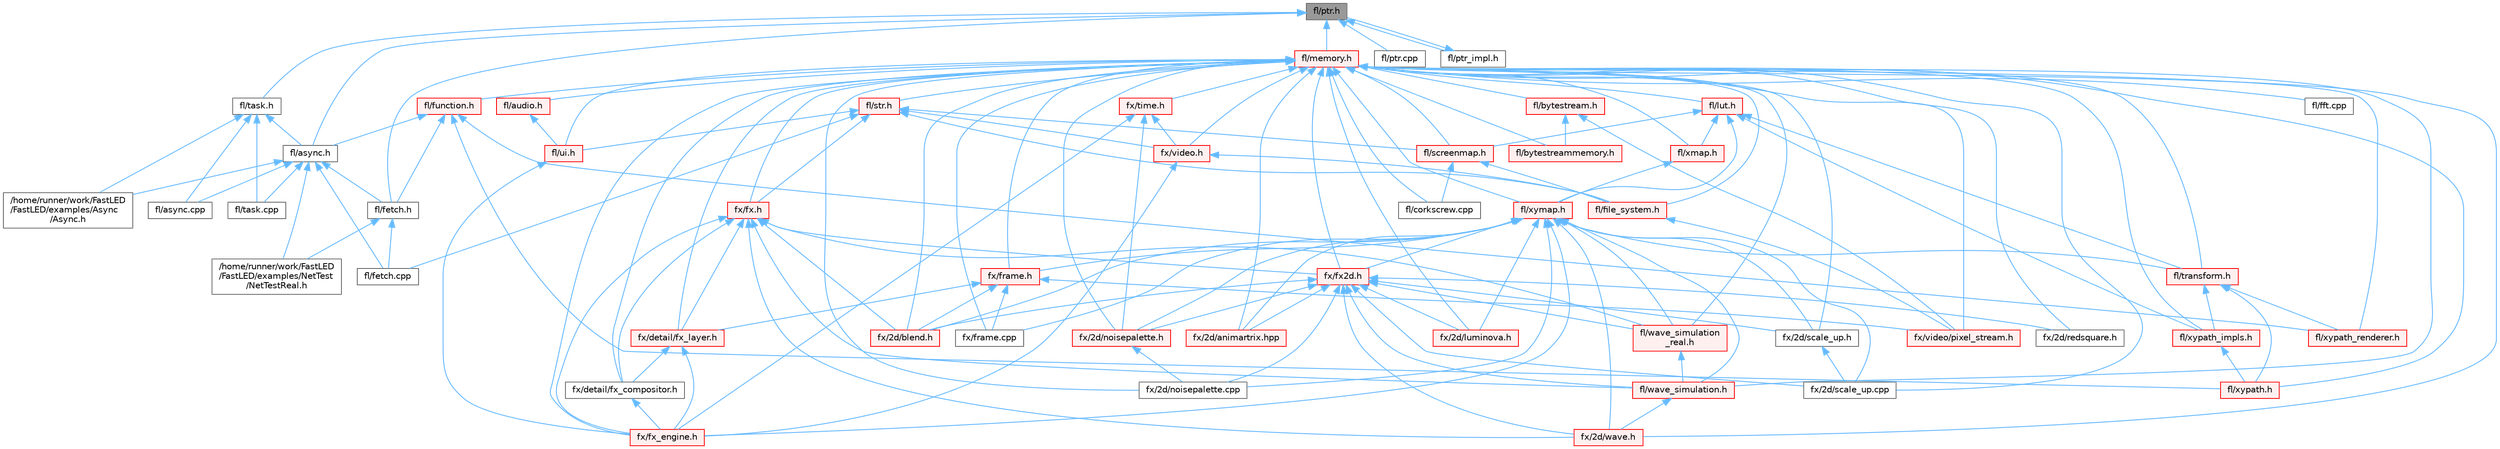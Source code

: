 digraph "fl/ptr.h"
{
 // INTERACTIVE_SVG=YES
 // LATEX_PDF_SIZE
  bgcolor="transparent";
  edge [fontname=Helvetica,fontsize=10,labelfontname=Helvetica,labelfontsize=10];
  node [fontname=Helvetica,fontsize=10,shape=box,height=0.2,width=0.4];
  Node1 [id="Node000001",label="fl/ptr.h",height=0.2,width=0.4,color="gray40", fillcolor="grey60", style="filled", fontcolor="black",tooltip=" "];
  Node1 -> Node2 [id="edge1_Node000001_Node000002",dir="back",color="steelblue1",style="solid",tooltip=" "];
  Node2 [id="Node000002",label="fl/async.h",height=0.2,width=0.4,color="grey40", fillcolor="white", style="filled",URL="$df/d4c/src_2fl_2async_8h.html",tooltip="Generic asynchronous task management for FastLED."];
  Node2 -> Node3 [id="edge2_Node000002_Node000003",dir="back",color="steelblue1",style="solid",tooltip=" "];
  Node3 [id="Node000003",label="/home/runner/work/FastLED\l/FastLED/examples/Async\l/Async.h",height=0.2,width=0.4,color="grey40", fillcolor="white", style="filled",URL="$d5/d1b/examples_2_async_2async_8h.html",tooltip=" "];
  Node2 -> Node4 [id="edge3_Node000002_Node000004",dir="back",color="steelblue1",style="solid",tooltip=" "];
  Node4 [id="Node000004",label="/home/runner/work/FastLED\l/FastLED/examples/NetTest\l/NetTestReal.h",height=0.2,width=0.4,color="grey40", fillcolor="white", style="filled",URL="$d5/dec/_net_test_real_8h.html",tooltip=" "];
  Node2 -> Node5 [id="edge4_Node000002_Node000005",dir="back",color="steelblue1",style="solid",tooltip=" "];
  Node5 [id="Node000005",label="fl/async.cpp",height=0.2,width=0.4,color="grey40", fillcolor="white", style="filled",URL="$d0/d95/async_8cpp.html",tooltip=" "];
  Node2 -> Node6 [id="edge5_Node000002_Node000006",dir="back",color="steelblue1",style="solid",tooltip=" "];
  Node6 [id="Node000006",label="fl/fetch.cpp",height=0.2,width=0.4,color="grey40", fillcolor="white", style="filled",URL="$d9/ddd/fetch_8cpp.html",tooltip=" "];
  Node2 -> Node7 [id="edge6_Node000002_Node000007",dir="back",color="steelblue1",style="solid",tooltip=" "];
  Node7 [id="Node000007",label="fl/fetch.h",height=0.2,width=0.4,color="grey40", fillcolor="white", style="filled",URL="$d6/d6a/fetch_8h.html",tooltip="Unified HTTP fetch API for FastLED (cross-platform)"];
  Node7 -> Node4 [id="edge7_Node000007_Node000004",dir="back",color="steelblue1",style="solid",tooltip=" "];
  Node7 -> Node6 [id="edge8_Node000007_Node000006",dir="back",color="steelblue1",style="solid",tooltip=" "];
  Node2 -> Node8 [id="edge9_Node000002_Node000008",dir="back",color="steelblue1",style="solid",tooltip=" "];
  Node8 [id="Node000008",label="fl/task.cpp",height=0.2,width=0.4,color="grey40", fillcolor="white", style="filled",URL="$d9/d9c/task_8cpp.html",tooltip=" "];
  Node1 -> Node7 [id="edge10_Node000001_Node000007",dir="back",color="steelblue1",style="solid",tooltip=" "];
  Node1 -> Node9 [id="edge11_Node000001_Node000009",dir="back",color="steelblue1",style="solid",tooltip=" "];
  Node9 [id="Node000009",label="fl/memory.h",height=0.2,width=0.4,color="red", fillcolor="#FFF0F0", style="filled",URL="$dc/d18/memory_8h.html",tooltip=" "];
  Node9 -> Node10 [id="edge12_Node000009_Node000010",dir="back",color="steelblue1",style="solid",tooltip=" "];
  Node10 [id="Node000010",label="fl/audio.h",height=0.2,width=0.4,color="red", fillcolor="#FFF0F0", style="filled",URL="$da/d09/audio_8h.html",tooltip=" "];
  Node10 -> Node18 [id="edge13_Node000010_Node000018",dir="back",color="steelblue1",style="solid",tooltip=" "];
  Node18 [id="Node000018",label="fl/ui.h",height=0.2,width=0.4,color="red", fillcolor="#FFF0F0", style="filled",URL="$d9/d3b/ui_8h.html",tooltip=" "];
  Node18 -> Node35 [id="edge14_Node000018_Node000035",dir="back",color="steelblue1",style="solid",tooltip=" "];
  Node35 [id="Node000035",label="fx/fx_engine.h",height=0.2,width=0.4,color="red", fillcolor="#FFF0F0", style="filled",URL="$d9/d3c/fx__engine_8h.html",tooltip=" "];
  Node9 -> Node44 [id="edge15_Node000009_Node000044",dir="back",color="steelblue1",style="solid",tooltip=" "];
  Node44 [id="Node000044",label="fl/bytestream.h",height=0.2,width=0.4,color="red", fillcolor="#FFF0F0", style="filled",URL="$dd/d2b/bytestream_8h.html",tooltip=" "];
  Node44 -> Node45 [id="edge16_Node000044_Node000045",dir="back",color="steelblue1",style="solid",tooltip=" "];
  Node45 [id="Node000045",label="fl/bytestreammemory.h",height=0.2,width=0.4,color="red", fillcolor="#FFF0F0", style="filled",URL="$d1/d24/bytestreammemory_8h.html",tooltip=" "];
  Node44 -> Node48 [id="edge17_Node000044_Node000048",dir="back",color="steelblue1",style="solid",tooltip=" "];
  Node48 [id="Node000048",label="fx/video/pixel_stream.h",height=0.2,width=0.4,color="red", fillcolor="#FFF0F0", style="filled",URL="$d3/dfa/pixel__stream_8h.html",tooltip=" "];
  Node9 -> Node45 [id="edge18_Node000009_Node000045",dir="back",color="steelblue1",style="solid",tooltip=" "];
  Node9 -> Node54 [id="edge19_Node000009_Node000054",dir="back",color="steelblue1",style="solid",tooltip=" "];
  Node54 [id="Node000054",label="fl/corkscrew.cpp",height=0.2,width=0.4,color="grey40", fillcolor="white", style="filled",URL="$d3/d9b/corkscrew_8cpp.html",tooltip=" "];
  Node9 -> Node55 [id="edge20_Node000009_Node000055",dir="back",color="steelblue1",style="solid",tooltip=" "];
  Node55 [id="Node000055",label="fl/fft.cpp",height=0.2,width=0.4,color="grey40", fillcolor="white", style="filled",URL="$db/d03/fft_8cpp.html",tooltip=" "];
  Node9 -> Node56 [id="edge21_Node000009_Node000056",dir="back",color="steelblue1",style="solid",tooltip=" "];
  Node56 [id="Node000056",label="fl/file_system.h",height=0.2,width=0.4,color="red", fillcolor="#FFF0F0", style="filled",URL="$d6/d8d/file__system_8h.html",tooltip=" "];
  Node56 -> Node48 [id="edge22_Node000056_Node000048",dir="back",color="steelblue1",style="solid",tooltip=" "];
  Node9 -> Node58 [id="edge23_Node000009_Node000058",dir="back",color="steelblue1",style="solid",tooltip=" "];
  Node58 [id="Node000058",label="fl/function.h",height=0.2,width=0.4,color="red", fillcolor="#FFF0F0", style="filled",URL="$dd/d67/function_8h.html",tooltip=" "];
  Node58 -> Node2 [id="edge24_Node000058_Node000002",dir="back",color="steelblue1",style="solid",tooltip=" "];
  Node58 -> Node7 [id="edge25_Node000058_Node000007",dir="back",color="steelblue1",style="solid",tooltip=" "];
  Node58 -> Node212 [id="edge26_Node000058_Node000212",dir="back",color="steelblue1",style="solid",tooltip=" "];
  Node212 [id="Node000212",label="fl/xypath.h",height=0.2,width=0.4,color="red", fillcolor="#FFF0F0", style="filled",URL="$d5/df2/xypath_8h.html",tooltip=" "];
  Node58 -> Node219 [id="edge27_Node000058_Node000219",dir="back",color="steelblue1",style="solid",tooltip=" "];
  Node219 [id="Node000219",label="fl/xypath_renderer.h",height=0.2,width=0.4,color="red", fillcolor="#FFF0F0", style="filled",URL="$d2/d88/xypath__renderer_8h.html",tooltip=" "];
  Node9 -> Node220 [id="edge28_Node000009_Node000220",dir="back",color="steelblue1",style="solid",tooltip=" "];
  Node220 [id="Node000220",label="fl/lut.h",height=0.2,width=0.4,color="red", fillcolor="#FFF0F0", style="filled",URL="$db/d54/lut_8h.html",tooltip=" "];
  Node220 -> Node77 [id="edge29_Node000220_Node000077",dir="back",color="steelblue1",style="solid",tooltip=" "];
  Node77 [id="Node000077",label="fl/screenmap.h",height=0.2,width=0.4,color="red", fillcolor="#FFF0F0", style="filled",URL="$d7/d97/screenmap_8h.html",tooltip=" "];
  Node77 -> Node54 [id="edge30_Node000077_Node000054",dir="back",color="steelblue1",style="solid",tooltip=" "];
  Node77 -> Node56 [id="edge31_Node000077_Node000056",dir="back",color="steelblue1",style="solid",tooltip=" "];
  Node220 -> Node222 [id="edge32_Node000220_Node000222",dir="back",color="steelblue1",style="solid",tooltip=" "];
  Node222 [id="Node000222",label="fl/transform.h",height=0.2,width=0.4,color="red", fillcolor="#FFF0F0", style="filled",URL="$d2/d80/transform_8h.html",tooltip=" "];
  Node222 -> Node212 [id="edge33_Node000222_Node000212",dir="back",color="steelblue1",style="solid",tooltip=" "];
  Node222 -> Node223 [id="edge34_Node000222_Node000223",dir="back",color="steelblue1",style="solid",tooltip=" "];
  Node223 [id="Node000223",label="fl/xypath_impls.h",height=0.2,width=0.4,color="red", fillcolor="#FFF0F0", style="filled",URL="$d8/d5f/xypath__impls_8h.html",tooltip=" "];
  Node223 -> Node212 [id="edge35_Node000223_Node000212",dir="back",color="steelblue1",style="solid",tooltip=" "];
  Node222 -> Node219 [id="edge36_Node000222_Node000219",dir="back",color="steelblue1",style="solid",tooltip=" "];
  Node220 -> Node224 [id="edge37_Node000220_Node000224",dir="back",color="steelblue1",style="solid",tooltip=" "];
  Node224 [id="Node000224",label="fl/xmap.h",height=0.2,width=0.4,color="red", fillcolor="#FFF0F0", style="filled",URL="$dd/dcc/xmap_8h.html",tooltip=" "];
  Node224 -> Node226 [id="edge38_Node000224_Node000226",dir="back",color="steelblue1",style="solid",tooltip=" "];
  Node226 [id="Node000226",label="fl/xymap.h",height=0.2,width=0.4,color="red", fillcolor="#FFF0F0", style="filled",URL="$da/d61/xymap_8h.html",tooltip=" "];
  Node226 -> Node222 [id="edge39_Node000226_Node000222",dir="back",color="steelblue1",style="solid",tooltip=" "];
  Node226 -> Node244 [id="edge40_Node000226_Node000244",dir="back",color="steelblue1",style="solid",tooltip=" "];
  Node244 [id="Node000244",label="fl/wave_simulation.h",height=0.2,width=0.4,color="red", fillcolor="#FFF0F0", style="filled",URL="$dc/d36/wave__simulation_8h.html",tooltip=" "];
  Node244 -> Node66 [id="edge41_Node000244_Node000066",dir="back",color="steelblue1",style="solid",tooltip=" "];
  Node66 [id="Node000066",label="fx/2d/wave.h",height=0.2,width=0.4,color="red", fillcolor="#FFF0F0", style="filled",URL="$de/de9/src_2fx_22d_2wave_8h.html",tooltip=" "];
  Node226 -> Node246 [id="edge42_Node000226_Node000246",dir="back",color="steelblue1",style="solid",tooltip=" "];
  Node246 [id="Node000246",label="fl/wave_simulation\l_real.h",height=0.2,width=0.4,color="red", fillcolor="#FFF0F0", style="filled",URL="$dd/d8e/wave__simulation__real_8h.html",tooltip=" "];
  Node246 -> Node244 [id="edge43_Node000246_Node000244",dir="back",color="steelblue1",style="solid",tooltip=" "];
  Node226 -> Node200 [id="edge44_Node000226_Node000200",dir="back",color="steelblue1",style="solid",tooltip=" "];
  Node200 [id="Node000200",label="fx/2d/animartrix.hpp",height=0.2,width=0.4,color="red", fillcolor="#FFF0F0", style="filled",URL="$d3/dc3/animartrix_8hpp.html",tooltip=" "];
  Node226 -> Node248 [id="edge45_Node000226_Node000248",dir="back",color="steelblue1",style="solid",tooltip=" "];
  Node248 [id="Node000248",label="fx/2d/blend.h",height=0.2,width=0.4,color="red", fillcolor="#FFF0F0", style="filled",URL="$d8/d4e/blend_8h.html",tooltip=" "];
  Node226 -> Node182 [id="edge46_Node000226_Node000182",dir="back",color="steelblue1",style="solid",tooltip=" "];
  Node182 [id="Node000182",label="fx/2d/luminova.h",height=0.2,width=0.4,color="red", fillcolor="#FFF0F0", style="filled",URL="$d4/dd9/src_2fx_22d_2luminova_8h.html",tooltip=" "];
  Node226 -> Node184 [id="edge47_Node000226_Node000184",dir="back",color="steelblue1",style="solid",tooltip=" "];
  Node184 [id="Node000184",label="fx/2d/noisepalette.cpp",height=0.2,width=0.4,color="grey40", fillcolor="white", style="filled",URL="$d6/d66/noisepalette_8cpp.html",tooltip=" "];
  Node226 -> Node185 [id="edge48_Node000226_Node000185",dir="back",color="steelblue1",style="solid",tooltip=" "];
  Node185 [id="Node000185",label="fx/2d/noisepalette.h",height=0.2,width=0.4,color="red", fillcolor="#FFF0F0", style="filled",URL="$d6/dc7/noisepalette_8h.html",tooltip="Demonstrates how to mix noise generation with color palettes on a 2D LED matrix."];
  Node185 -> Node184 [id="edge49_Node000185_Node000184",dir="back",color="steelblue1",style="solid",tooltip=" "];
  Node226 -> Node187 [id="edge50_Node000226_Node000187",dir="back",color="steelblue1",style="solid",tooltip=" "];
  Node187 [id="Node000187",label="fx/2d/scale_up.cpp",height=0.2,width=0.4,color="grey40", fillcolor="white", style="filled",URL="$dc/d8c/scale__up_8cpp.html",tooltip=" "];
  Node226 -> Node243 [id="edge51_Node000226_Node000243",dir="back",color="steelblue1",style="solid",tooltip=" "];
  Node243 [id="Node000243",label="fx/2d/scale_up.h",height=0.2,width=0.4,color="grey40", fillcolor="white", style="filled",URL="$d2/d74/scale__up_8h.html",tooltip="Expands a grid using bilinear interpolation and scaling up."];
  Node243 -> Node187 [id="edge52_Node000243_Node000187",dir="back",color="steelblue1",style="solid",tooltip=" "];
  Node226 -> Node66 [id="edge53_Node000226_Node000066",dir="back",color="steelblue1",style="solid",tooltip=" "];
  Node226 -> Node249 [id="edge54_Node000226_Node000249",dir="back",color="steelblue1",style="solid",tooltip=" "];
  Node249 [id="Node000249",label="fx/frame.cpp",height=0.2,width=0.4,color="grey40", fillcolor="white", style="filled",URL="$da/d14/frame_8cpp.html",tooltip=" "];
  Node226 -> Node250 [id="edge55_Node000226_Node000250",dir="back",color="steelblue1",style="solid",tooltip=" "];
  Node250 [id="Node000250",label="fx/frame.h",height=0.2,width=0.4,color="red", fillcolor="#FFF0F0", style="filled",URL="$df/d7d/frame_8h.html",tooltip=" "];
  Node250 -> Node248 [id="edge56_Node000250_Node000248",dir="back",color="steelblue1",style="solid",tooltip=" "];
  Node250 -> Node251 [id="edge57_Node000250_Node000251",dir="back",color="steelblue1",style="solid",tooltip=" "];
  Node251 [id="Node000251",label="fx/detail/fx_layer.h",height=0.2,width=0.4,color="red", fillcolor="#FFF0F0", style="filled",URL="$d7/d2f/fx__layer_8h.html",tooltip=" "];
  Node251 -> Node252 [id="edge58_Node000251_Node000252",dir="back",color="steelblue1",style="solid",tooltip=" "];
  Node252 [id="Node000252",label="fx/detail/fx_compositor.h",height=0.2,width=0.4,color="grey40", fillcolor="white", style="filled",URL="$d5/d6b/fx__compositor_8h.html",tooltip=" "];
  Node252 -> Node35 [id="edge59_Node000252_Node000035",dir="back",color="steelblue1",style="solid",tooltip=" "];
  Node251 -> Node35 [id="edge60_Node000251_Node000035",dir="back",color="steelblue1",style="solid",tooltip=" "];
  Node250 -> Node249 [id="edge61_Node000250_Node000249",dir="back",color="steelblue1",style="solid",tooltip=" "];
  Node250 -> Node48 [id="edge62_Node000250_Node000048",dir="back",color="steelblue1",style="solid",tooltip=" "];
  Node226 -> Node254 [id="edge63_Node000226_Node000254",dir="back",color="steelblue1",style="solid",tooltip=" "];
  Node254 [id="Node000254",label="fx/fx2d.h",height=0.2,width=0.4,color="red", fillcolor="#FFF0F0", style="filled",URL="$d9/d43/fx2d_8h.html",tooltip=" "];
  Node254 -> Node244 [id="edge64_Node000254_Node000244",dir="back",color="steelblue1",style="solid",tooltip=" "];
  Node254 -> Node246 [id="edge65_Node000254_Node000246",dir="back",color="steelblue1",style="solid",tooltip=" "];
  Node254 -> Node200 [id="edge66_Node000254_Node000200",dir="back",color="steelblue1",style="solid",tooltip=" "];
  Node254 -> Node248 [id="edge67_Node000254_Node000248",dir="back",color="steelblue1",style="solid",tooltip=" "];
  Node254 -> Node182 [id="edge68_Node000254_Node000182",dir="back",color="steelblue1",style="solid",tooltip=" "];
  Node254 -> Node184 [id="edge69_Node000254_Node000184",dir="back",color="steelblue1",style="solid",tooltip=" "];
  Node254 -> Node185 [id="edge70_Node000254_Node000185",dir="back",color="steelblue1",style="solid",tooltip=" "];
  Node254 -> Node186 [id="edge71_Node000254_Node000186",dir="back",color="steelblue1",style="solid",tooltip=" "];
  Node186 [id="Node000186",label="fx/2d/redsquare.h",height=0.2,width=0.4,color="grey40", fillcolor="white", style="filled",URL="$d3/db8/redsquare_8h.html",tooltip=" "];
  Node254 -> Node187 [id="edge72_Node000254_Node000187",dir="back",color="steelblue1",style="solid",tooltip=" "];
  Node254 -> Node243 [id="edge73_Node000254_Node000243",dir="back",color="steelblue1",style="solid",tooltip=" "];
  Node254 -> Node66 [id="edge74_Node000254_Node000066",dir="back",color="steelblue1",style="solid",tooltip=" "];
  Node226 -> Node35 [id="edge75_Node000226_Node000035",dir="back",color="steelblue1",style="solid",tooltip=" "];
  Node220 -> Node226 [id="edge76_Node000220_Node000226",dir="back",color="steelblue1",style="solid",tooltip=" "];
  Node220 -> Node223 [id="edge77_Node000220_Node000223",dir="back",color="steelblue1",style="solid",tooltip=" "];
  Node9 -> Node77 [id="edge78_Node000009_Node000077",dir="back",color="steelblue1",style="solid",tooltip=" "];
  Node9 -> Node257 [id="edge79_Node000009_Node000257",dir="back",color="steelblue1",style="solid",tooltip=" "];
  Node257 [id="Node000257",label="fl/str.h",height=0.2,width=0.4,color="red", fillcolor="#FFF0F0", style="filled",URL="$d1/d93/str_8h.html",tooltip=" "];
  Node257 -> Node6 [id="edge80_Node000257_Node000006",dir="back",color="steelblue1",style="solid",tooltip=" "];
  Node257 -> Node56 [id="edge81_Node000257_Node000056",dir="back",color="steelblue1",style="solid",tooltip=" "];
  Node257 -> Node77 [id="edge82_Node000257_Node000077",dir="back",color="steelblue1",style="solid",tooltip=" "];
  Node257 -> Node18 [id="edge83_Node000257_Node000018",dir="back",color="steelblue1",style="solid",tooltip=" "];
  Node257 -> Node326 [id="edge84_Node000257_Node000326",dir="back",color="steelblue1",style="solid",tooltip=" "];
  Node326 [id="Node000326",label="fx/fx.h",height=0.2,width=0.4,color="red", fillcolor="#FFF0F0", style="filled",URL="$d2/d0c/fx_8h.html",tooltip=" "];
  Node326 -> Node244 [id="edge85_Node000326_Node000244",dir="back",color="steelblue1",style="solid",tooltip=" "];
  Node326 -> Node246 [id="edge86_Node000326_Node000246",dir="back",color="steelblue1",style="solid",tooltip=" "];
  Node326 -> Node248 [id="edge87_Node000326_Node000248",dir="back",color="steelblue1",style="solid",tooltip=" "];
  Node326 -> Node66 [id="edge88_Node000326_Node000066",dir="back",color="steelblue1",style="solid",tooltip=" "];
  Node326 -> Node252 [id="edge89_Node000326_Node000252",dir="back",color="steelblue1",style="solid",tooltip=" "];
  Node326 -> Node251 [id="edge90_Node000326_Node000251",dir="back",color="steelblue1",style="solid",tooltip=" "];
  Node326 -> Node254 [id="edge91_Node000326_Node000254",dir="back",color="steelblue1",style="solid",tooltip=" "];
  Node326 -> Node35 [id="edge92_Node000326_Node000035",dir="back",color="steelblue1",style="solid",tooltip=" "];
  Node257 -> Node256 [id="edge93_Node000257_Node000256",dir="back",color="steelblue1",style="solid",tooltip=" "];
  Node256 [id="Node000256",label="fx/video.h",height=0.2,width=0.4,color="red", fillcolor="#FFF0F0", style="filled",URL="$dd/d78/video_8h.html",tooltip=" "];
  Node256 -> Node56 [id="edge94_Node000256_Node000056",dir="back",color="steelblue1",style="solid",tooltip=" "];
  Node256 -> Node35 [id="edge95_Node000256_Node000035",dir="back",color="steelblue1",style="solid",tooltip=" "];
  Node9 -> Node222 [id="edge96_Node000009_Node000222",dir="back",color="steelblue1",style="solid",tooltip=" "];
  Node9 -> Node18 [id="edge97_Node000009_Node000018",dir="back",color="steelblue1",style="solid",tooltip=" "];
  Node9 -> Node244 [id="edge98_Node000009_Node000244",dir="back",color="steelblue1",style="solid",tooltip=" "];
  Node9 -> Node246 [id="edge99_Node000009_Node000246",dir="back",color="steelblue1",style="solid",tooltip=" "];
  Node9 -> Node224 [id="edge100_Node000009_Node000224",dir="back",color="steelblue1",style="solid",tooltip=" "];
  Node9 -> Node226 [id="edge101_Node000009_Node000226",dir="back",color="steelblue1",style="solid",tooltip=" "];
  Node9 -> Node212 [id="edge102_Node000009_Node000212",dir="back",color="steelblue1",style="solid",tooltip=" "];
  Node9 -> Node223 [id="edge103_Node000009_Node000223",dir="back",color="steelblue1",style="solid",tooltip=" "];
  Node9 -> Node219 [id="edge104_Node000009_Node000219",dir="back",color="steelblue1",style="solid",tooltip=" "];
  Node9 -> Node200 [id="edge105_Node000009_Node000200",dir="back",color="steelblue1",style="solid",tooltip=" "];
  Node9 -> Node248 [id="edge106_Node000009_Node000248",dir="back",color="steelblue1",style="solid",tooltip=" "];
  Node9 -> Node182 [id="edge107_Node000009_Node000182",dir="back",color="steelblue1",style="solid",tooltip=" "];
  Node9 -> Node184 [id="edge108_Node000009_Node000184",dir="back",color="steelblue1",style="solid",tooltip=" "];
  Node9 -> Node185 [id="edge109_Node000009_Node000185",dir="back",color="steelblue1",style="solid",tooltip=" "];
  Node9 -> Node186 [id="edge110_Node000009_Node000186",dir="back",color="steelblue1",style="solid",tooltip=" "];
  Node9 -> Node187 [id="edge111_Node000009_Node000187",dir="back",color="steelblue1",style="solid",tooltip=" "];
  Node9 -> Node243 [id="edge112_Node000009_Node000243",dir="back",color="steelblue1",style="solid",tooltip=" "];
  Node9 -> Node66 [id="edge113_Node000009_Node000066",dir="back",color="steelblue1",style="solid",tooltip=" "];
  Node9 -> Node252 [id="edge114_Node000009_Node000252",dir="back",color="steelblue1",style="solid",tooltip=" "];
  Node9 -> Node251 [id="edge115_Node000009_Node000251",dir="back",color="steelblue1",style="solid",tooltip=" "];
  Node9 -> Node249 [id="edge116_Node000009_Node000249",dir="back",color="steelblue1",style="solid",tooltip=" "];
  Node9 -> Node250 [id="edge117_Node000009_Node000250",dir="back",color="steelblue1",style="solid",tooltip=" "];
  Node9 -> Node326 [id="edge118_Node000009_Node000326",dir="back",color="steelblue1",style="solid",tooltip=" "];
  Node9 -> Node254 [id="edge119_Node000009_Node000254",dir="back",color="steelblue1",style="solid",tooltip=" "];
  Node9 -> Node35 [id="edge120_Node000009_Node000035",dir="back",color="steelblue1",style="solid",tooltip=" "];
  Node9 -> Node362 [id="edge121_Node000009_Node000362",dir="back",color="steelblue1",style="solid",tooltip=" "];
  Node362 [id="Node000362",label="fx/time.h",height=0.2,width=0.4,color="red", fillcolor="#FFF0F0", style="filled",URL="$da/da2/fx_2time_8h.html",tooltip=" "];
  Node362 -> Node185 [id="edge122_Node000362_Node000185",dir="back",color="steelblue1",style="solid",tooltip=" "];
  Node362 -> Node35 [id="edge123_Node000362_Node000035",dir="back",color="steelblue1",style="solid",tooltip=" "];
  Node362 -> Node256 [id="edge124_Node000362_Node000256",dir="back",color="steelblue1",style="solid",tooltip=" "];
  Node9 -> Node256 [id="edge125_Node000009_Node000256",dir="back",color="steelblue1",style="solid",tooltip=" "];
  Node9 -> Node48 [id="edge126_Node000009_Node000048",dir="back",color="steelblue1",style="solid",tooltip=" "];
  Node1 -> Node364 [id="edge127_Node000001_Node000364",dir="back",color="steelblue1",style="solid",tooltip=" "];
  Node364 [id="Node000364",label="fl/ptr.cpp",height=0.2,width=0.4,color="grey40", fillcolor="white", style="filled",URL="$df/dc6/ptr_8cpp.html",tooltip=" "];
  Node1 -> Node365 [id="edge128_Node000001_Node000365",dir="back",color="steelblue1",style="solid",tooltip=" "];
  Node365 [id="Node000365",label="fl/ptr_impl.h",height=0.2,width=0.4,color="grey40", fillcolor="white", style="filled",URL="$d5/d94/ptr__impl_8h.html",tooltip=" "];
  Node365 -> Node1 [id="edge129_Node000365_Node000001",dir="back",color="steelblue1",style="solid",tooltip=" "];
  Node1 -> Node211 [id="edge130_Node000001_Node000211",dir="back",color="steelblue1",style="solid",tooltip=" "];
  Node211 [id="Node000211",label="fl/task.h",height=0.2,width=0.4,color="grey40", fillcolor="white", style="filled",URL="$db/da4/task_8h.html",tooltip=" "];
  Node211 -> Node3 [id="edge131_Node000211_Node000003",dir="back",color="steelblue1",style="solid",tooltip=" "];
  Node211 -> Node5 [id="edge132_Node000211_Node000005",dir="back",color="steelblue1",style="solid",tooltip=" "];
  Node211 -> Node2 [id="edge133_Node000211_Node000002",dir="back",color="steelblue1",style="solid",tooltip=" "];
  Node211 -> Node8 [id="edge134_Node000211_Node000008",dir="back",color="steelblue1",style="solid",tooltip=" "];
}

